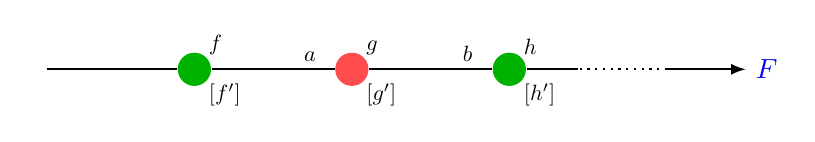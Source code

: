\begin{tikzpicture}
\def\layersep{2cm}
\tikzstyle{neuron}=[circle,fill=red!50,minimum size=12pt,inner sep=0pt]

\node(E) at (-\layersep,0) {};

% Neurone F
\node[neuron,green!70!black] (F) at (0,0) {};
\node[above right=0.8ex,scale=0.8] at (F) {$f$};
\node[below right=0.8ex,scale=0.8] at (F) {$[f']$};
\path[thick] (E) edge (F);

% Neurone G
\node[neuron,red!70] (G) at (\layersep,0) {};
\node[above right=0.8ex,scale=0.8] at (G) {$g$};
\node[below right=0.8ex,scale=0.8] at (G) {$[g']$};
\path[thick] (F) edge node[pos=0.8,above,scale=0.8]{$a$} (G);
%\draw[] (G)  to ++ (130:1.3);
%\draw[] (G) to ++ (-130:1.3);

% Neurone H
\node[neuron,green!70!black] (H) at (2*\layersep,0) {};
\node[above right=0.8ex,scale=0.8] at (H) {$h$};
\node[below right=0.8ex,scale=0.8] at (H) {$[h']$};
\path[thick] (G) edge node[pos=0.8,above,scale=0.8]{$b$} (H);

% Sortie
\node (K) at (2.5*\layersep,0) {};
\path[thick] (H) edge (K);
\draw[thick,dotted] (K)+(-0.5,0) -- ++(1,0);
\draw[->,>=latex,thick] (K)+(1,0)-- ++(2,0) node[right,blue]{$F$};

\end{tikzpicture}  